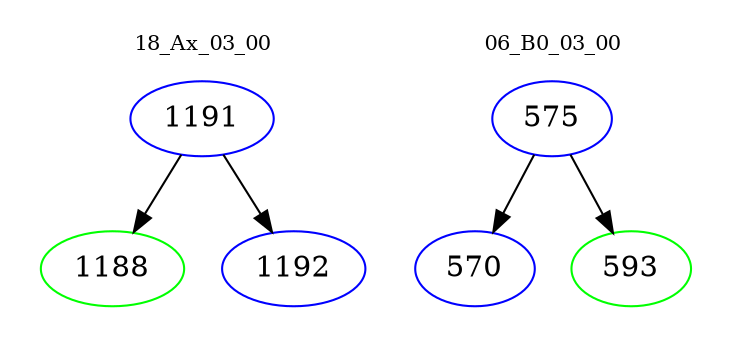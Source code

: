 digraph{
subgraph cluster_0 {
color = white
label = "18_Ax_03_00";
fontsize=10;
T0_1191 [label="1191", color="blue"]
T0_1191 -> T0_1188 [color="black"]
T0_1188 [label="1188", color="green"]
T0_1191 -> T0_1192 [color="black"]
T0_1192 [label="1192", color="blue"]
}
subgraph cluster_1 {
color = white
label = "06_B0_03_00";
fontsize=10;
T1_575 [label="575", color="blue"]
T1_575 -> T1_570 [color="black"]
T1_570 [label="570", color="blue"]
T1_575 -> T1_593 [color="black"]
T1_593 [label="593", color="green"]
}
}
